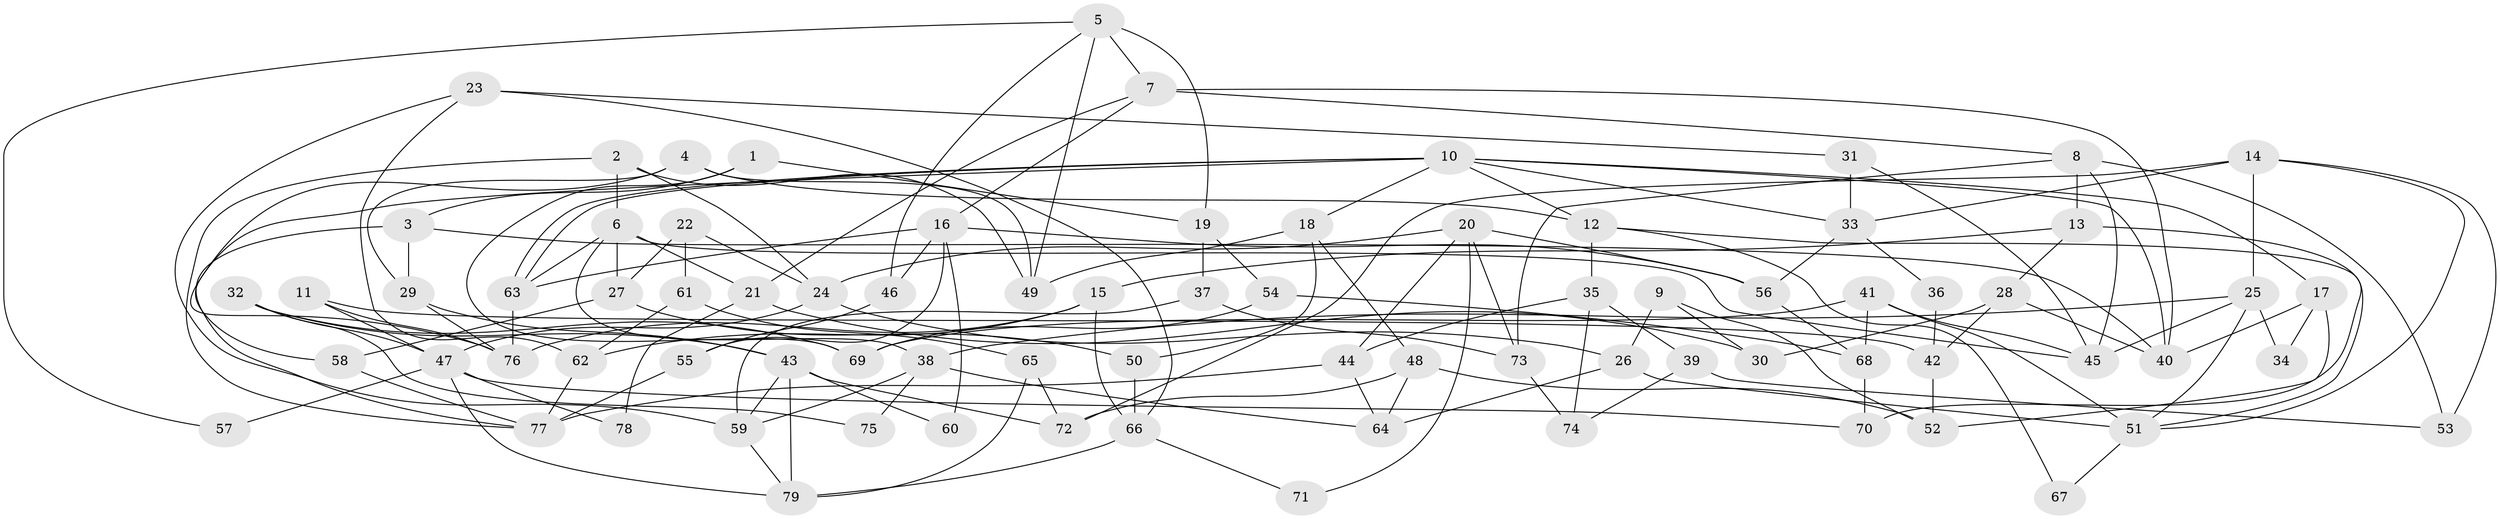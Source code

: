 // Generated by graph-tools (version 1.1) at 2025/50/03/09/25 03:50:04]
// undirected, 79 vertices, 158 edges
graph export_dot {
graph [start="1"]
  node [color=gray90,style=filled];
  1;
  2;
  3;
  4;
  5;
  6;
  7;
  8;
  9;
  10;
  11;
  12;
  13;
  14;
  15;
  16;
  17;
  18;
  19;
  20;
  21;
  22;
  23;
  24;
  25;
  26;
  27;
  28;
  29;
  30;
  31;
  32;
  33;
  34;
  35;
  36;
  37;
  38;
  39;
  40;
  41;
  42;
  43;
  44;
  45;
  46;
  47;
  48;
  49;
  50;
  51;
  52;
  53;
  54;
  55;
  56;
  57;
  58;
  59;
  60;
  61;
  62;
  63;
  64;
  65;
  66;
  67;
  68;
  69;
  70;
  71;
  72;
  73;
  74;
  75;
  76;
  77;
  78;
  79;
  1 -- 69;
  1 -- 3;
  1 -- 19;
  2 -- 77;
  2 -- 24;
  2 -- 6;
  2 -- 49;
  3 -- 77;
  3 -- 29;
  3 -- 40;
  4 -- 49;
  4 -- 29;
  4 -- 12;
  4 -- 76;
  5 -- 19;
  5 -- 46;
  5 -- 7;
  5 -- 49;
  5 -- 57;
  6 -- 45;
  6 -- 21;
  6 -- 27;
  6 -- 38;
  6 -- 63;
  7 -- 40;
  7 -- 8;
  7 -- 16;
  7 -- 21;
  8 -- 45;
  8 -- 13;
  8 -- 53;
  8 -- 73;
  9 -- 26;
  9 -- 52;
  9 -- 30;
  10 -- 40;
  10 -- 63;
  10 -- 63;
  10 -- 12;
  10 -- 17;
  10 -- 18;
  10 -- 33;
  10 -- 58;
  11 -- 76;
  11 -- 47;
  11 -- 42;
  12 -- 35;
  12 -- 51;
  12 -- 67;
  13 -- 28;
  13 -- 15;
  13 -- 70;
  14 -- 51;
  14 -- 33;
  14 -- 25;
  14 -- 53;
  14 -- 72;
  15 -- 76;
  15 -- 62;
  15 -- 66;
  16 -- 63;
  16 -- 46;
  16 -- 55;
  16 -- 56;
  16 -- 60;
  17 -- 52;
  17 -- 34;
  17 -- 40;
  18 -- 49;
  18 -- 48;
  18 -- 50;
  19 -- 37;
  19 -- 54;
  20 -- 56;
  20 -- 24;
  20 -- 44;
  20 -- 71;
  20 -- 73;
  21 -- 30;
  21 -- 78;
  22 -- 61;
  22 -- 27;
  22 -- 24;
  23 -- 59;
  23 -- 62;
  23 -- 31;
  23 -- 66;
  24 -- 26;
  24 -- 47;
  25 -- 38;
  25 -- 34;
  25 -- 45;
  25 -- 51;
  26 -- 51;
  26 -- 64;
  27 -- 50;
  27 -- 58;
  28 -- 40;
  28 -- 30;
  28 -- 42;
  29 -- 76;
  29 -- 43;
  31 -- 33;
  31 -- 45;
  32 -- 69;
  32 -- 43;
  32 -- 47;
  32 -- 75;
  33 -- 56;
  33 -- 36;
  35 -- 39;
  35 -- 44;
  35 -- 74;
  36 -- 42;
  37 -- 59;
  37 -- 73;
  38 -- 64;
  38 -- 59;
  38 -- 75;
  39 -- 53;
  39 -- 74;
  41 -- 45;
  41 -- 51;
  41 -- 68;
  41 -- 69;
  42 -- 52;
  43 -- 79;
  43 -- 59;
  43 -- 60;
  43 -- 72;
  44 -- 64;
  44 -- 77;
  46 -- 55;
  47 -- 57;
  47 -- 70;
  47 -- 78;
  47 -- 79;
  48 -- 72;
  48 -- 52;
  48 -- 64;
  50 -- 66;
  51 -- 67;
  54 -- 68;
  54 -- 69;
  55 -- 77;
  56 -- 68;
  58 -- 77;
  59 -- 79;
  61 -- 62;
  61 -- 65;
  62 -- 77;
  63 -- 76;
  65 -- 79;
  65 -- 72;
  66 -- 71;
  66 -- 79;
  68 -- 70;
  73 -- 74;
}
